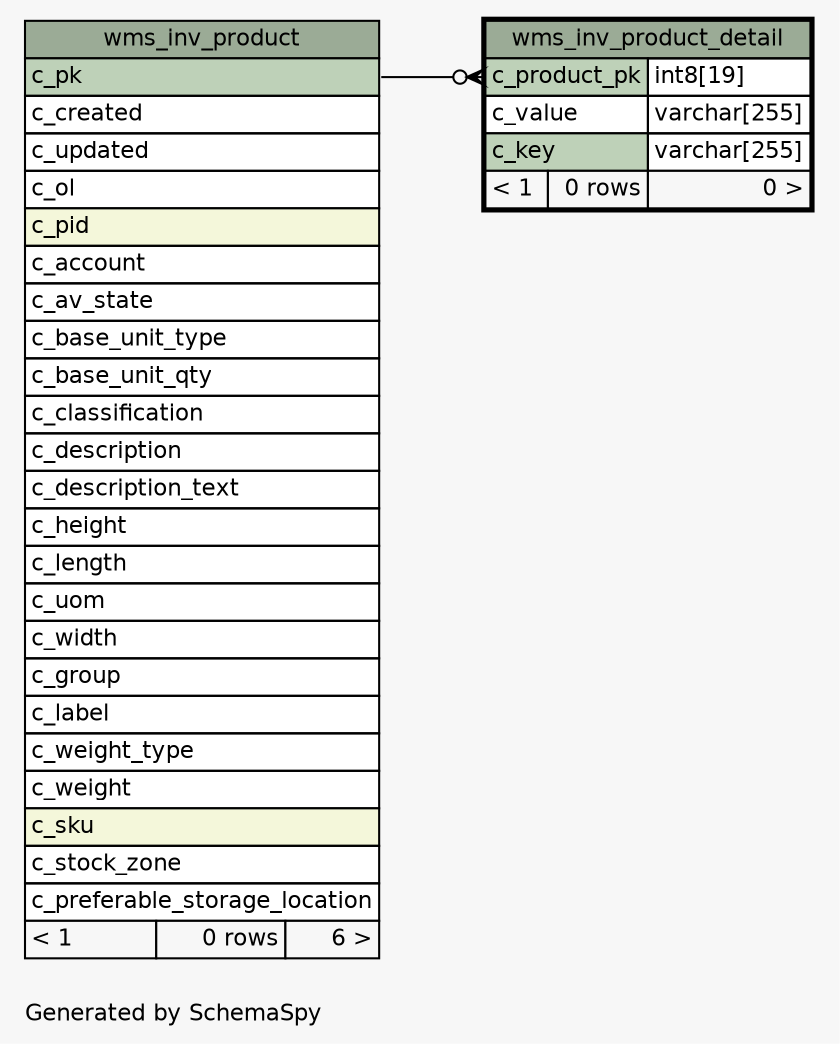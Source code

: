// dot 7.1.0 on Mac OS X 14.1.1
// SchemaSpy rev Unknown
digraph "oneDegreeRelationshipsDiagram" {
  graph [
    rankdir="RL"
    bgcolor="#f7f7f7"
    label="\nGenerated by SchemaSpy"
    labeljust="l"
    nodesep="0.18"
    ranksep="0.46"
    fontname="Helvetica"
    fontsize="11"
  ];
  node [
    fontname="Helvetica"
    fontsize="11"
    shape="plaintext"
  ];
  edge [
    arrowsize="0.8"
  ];
  "wms_inv_product_detail":"c_product_pk":w -> "wms_inv_product":"c_pk":e [arrowhead=none dir=back arrowtail=crowodot];
  "wms_inv_product" [
    label=<
    <TABLE BORDER="0" CELLBORDER="1" CELLSPACING="0" BGCOLOR="#ffffff">
      <TR><TD COLSPAN="3" BGCOLOR="#9bab96" ALIGN="CENTER">wms_inv_product</TD></TR>
      <TR><TD PORT="c_pk" COLSPAN="3" BGCOLOR="#bed1b8" ALIGN="LEFT">c_pk</TD></TR>
      <TR><TD PORT="c_created" COLSPAN="3" ALIGN="LEFT">c_created</TD></TR>
      <TR><TD PORT="c_updated" COLSPAN="3" ALIGN="LEFT">c_updated</TD></TR>
      <TR><TD PORT="c_ol" COLSPAN="3" ALIGN="LEFT">c_ol</TD></TR>
      <TR><TD PORT="c_pid" COLSPAN="3" BGCOLOR="#f4f7da" ALIGN="LEFT">c_pid</TD></TR>
      <TR><TD PORT="c_account" COLSPAN="3" ALIGN="LEFT">c_account</TD></TR>
      <TR><TD PORT="c_av_state" COLSPAN="3" ALIGN="LEFT">c_av_state</TD></TR>
      <TR><TD PORT="c_base_unit_type" COLSPAN="3" ALIGN="LEFT">c_base_unit_type</TD></TR>
      <TR><TD PORT="c_base_unit_qty" COLSPAN="3" ALIGN="LEFT">c_base_unit_qty</TD></TR>
      <TR><TD PORT="c_classification" COLSPAN="3" ALIGN="LEFT">c_classification</TD></TR>
      <TR><TD PORT="c_description" COLSPAN="3" ALIGN="LEFT">c_description</TD></TR>
      <TR><TD PORT="c_description_text" COLSPAN="3" ALIGN="LEFT">c_description_text</TD></TR>
      <TR><TD PORT="c_height" COLSPAN="3" ALIGN="LEFT">c_height</TD></TR>
      <TR><TD PORT="c_length" COLSPAN="3" ALIGN="LEFT">c_length</TD></TR>
      <TR><TD PORT="c_uom" COLSPAN="3" ALIGN="LEFT">c_uom</TD></TR>
      <TR><TD PORT="c_width" COLSPAN="3" ALIGN="LEFT">c_width</TD></TR>
      <TR><TD PORT="c_group" COLSPAN="3" ALIGN="LEFT">c_group</TD></TR>
      <TR><TD PORT="c_label" COLSPAN="3" ALIGN="LEFT">c_label</TD></TR>
      <TR><TD PORT="c_weight_type" COLSPAN="3" ALIGN="LEFT">c_weight_type</TD></TR>
      <TR><TD PORT="c_weight" COLSPAN="3" ALIGN="LEFT">c_weight</TD></TR>
      <TR><TD PORT="c_sku" COLSPAN="3" BGCOLOR="#f4f7da" ALIGN="LEFT">c_sku</TD></TR>
      <TR><TD PORT="c_stock_zone" COLSPAN="3" ALIGN="LEFT">c_stock_zone</TD></TR>
      <TR><TD PORT="c_preferable_storage_location" COLSPAN="3" ALIGN="LEFT">c_preferable_storage_location</TD></TR>
      <TR><TD ALIGN="LEFT" BGCOLOR="#f7f7f7">&lt; 1</TD><TD ALIGN="RIGHT" BGCOLOR="#f7f7f7">0 rows</TD><TD ALIGN="RIGHT" BGCOLOR="#f7f7f7">6 &gt;</TD></TR>
    </TABLE>>
    URL="wms_inv_product.html"
    tooltip="wms_inv_product"
  ];
  "wms_inv_product_detail" [
    label=<
    <TABLE BORDER="2" CELLBORDER="1" CELLSPACING="0" BGCOLOR="#ffffff">
      <TR><TD COLSPAN="3" BGCOLOR="#9bab96" ALIGN="CENTER">wms_inv_product_detail</TD></TR>
      <TR><TD PORT="c_product_pk" COLSPAN="2" BGCOLOR="#bed1b8" ALIGN="LEFT">c_product_pk</TD><TD PORT="c_product_pk.type" ALIGN="LEFT">int8[19]</TD></TR>
      <TR><TD PORT="c_value" COLSPAN="2" ALIGN="LEFT">c_value</TD><TD PORT="c_value.type" ALIGN="LEFT">varchar[255]</TD></TR>
      <TR><TD PORT="c_key" COLSPAN="2" BGCOLOR="#bed1b8" ALIGN="LEFT">c_key</TD><TD PORT="c_key.type" ALIGN="LEFT">varchar[255]</TD></TR>
      <TR><TD ALIGN="LEFT" BGCOLOR="#f7f7f7">&lt; 1</TD><TD ALIGN="RIGHT" BGCOLOR="#f7f7f7">0 rows</TD><TD ALIGN="RIGHT" BGCOLOR="#f7f7f7">0 &gt;</TD></TR>
    </TABLE>>
    URL="wms_inv_product_detail.html"
    tooltip="wms_inv_product_detail"
  ];
}
